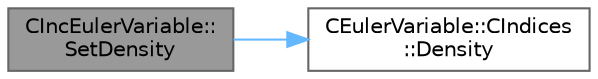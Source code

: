 digraph "CIncEulerVariable::SetDensity"
{
 // LATEX_PDF_SIZE
  bgcolor="transparent";
  edge [fontname=Helvetica,fontsize=10,labelfontname=Helvetica,labelfontsize=10];
  node [fontname=Helvetica,fontsize=10,shape=box,height=0.2,width=0.4];
  rankdir="LR";
  Node1 [id="Node000001",label="CIncEulerVariable::\lSetDensity",height=0.2,width=0.4,color="gray40", fillcolor="grey60", style="filled", fontcolor="black",tooltip="Set the value of the density for the incompressible flows."];
  Node1 -> Node2 [id="edge1_Node000001_Node000002",color="steelblue1",style="solid",tooltip=" "];
  Node2 [id="Node000002",label="CEulerVariable::CIndices\l::Density",height=0.2,width=0.4,color="grey40", fillcolor="white", style="filled",URL="$structCEulerVariable_1_1CIndices.html#a3e46a08b8835237b42a89ea488e2f2da",tooltip=" "];
}
